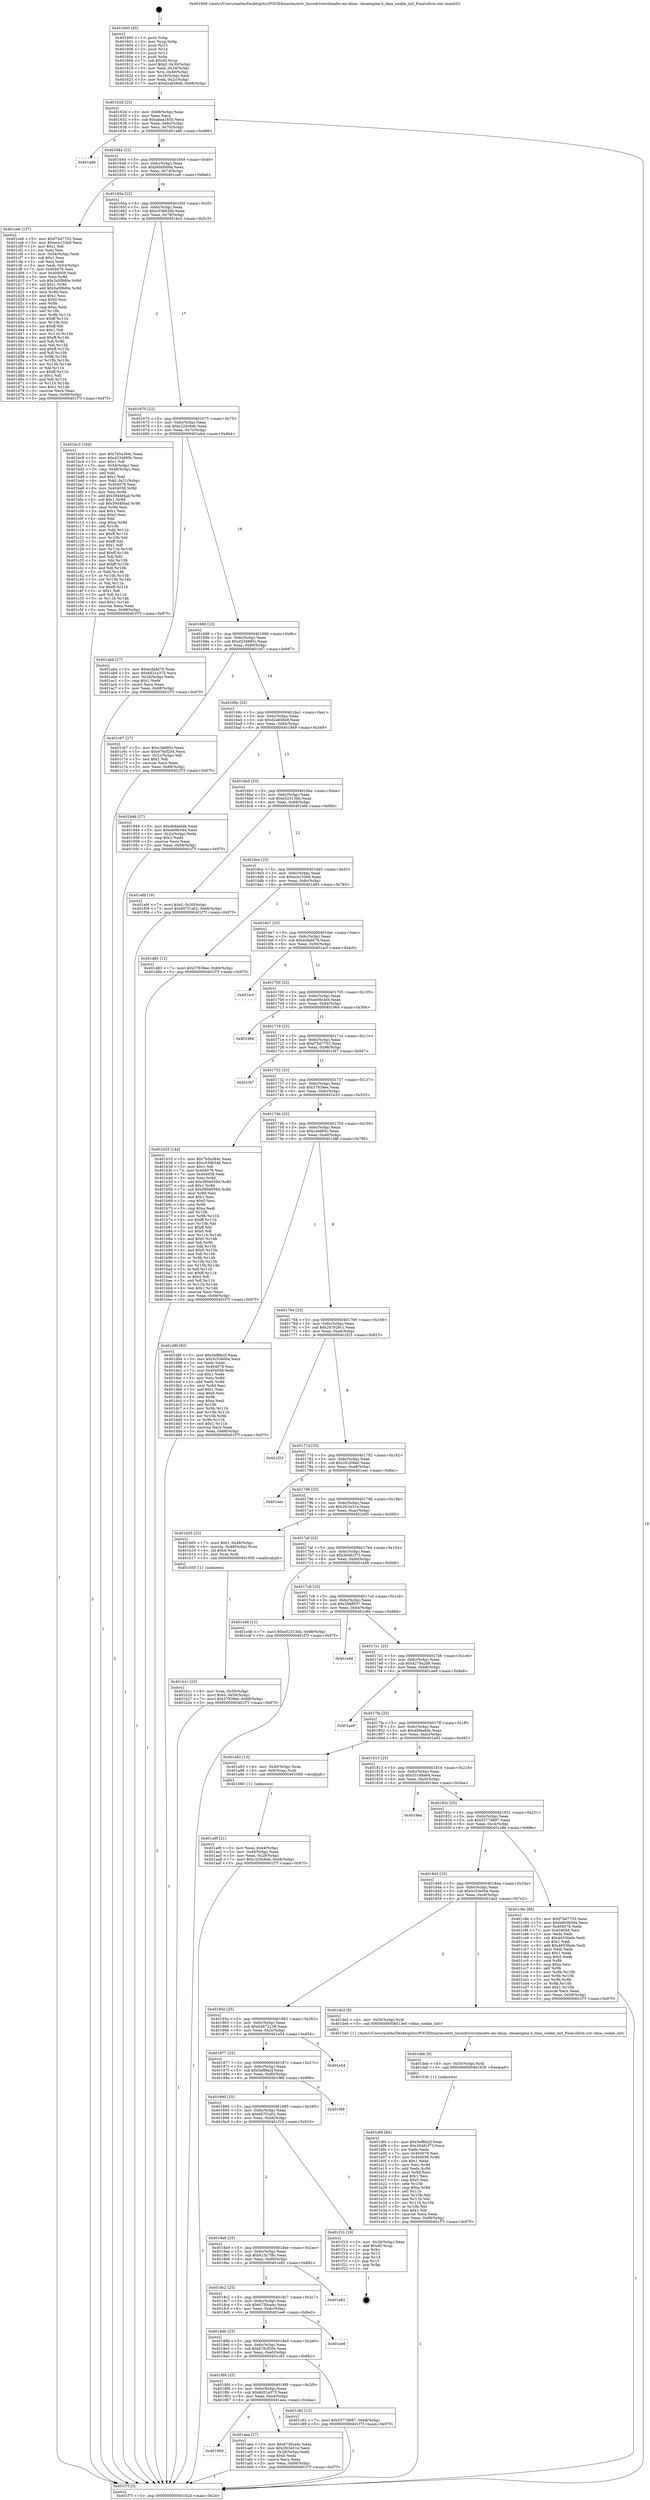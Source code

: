 digraph "0x401600" {
  label = "0x401600 (/mnt/c/Users/mathe/Desktop/tcc/POCII/binaries/extr_linuxdriversdmadw-axi-dmac..dmaengine.h_dma_cookie_init_Final-ollvm.out::main(0))"
  labelloc = "t"
  node[shape=record]

  Entry [label="",width=0.3,height=0.3,shape=circle,fillcolor=black,style=filled]
  "0x40162d" [label="{
     0x40162d [23]\l
     | [instrs]\l
     &nbsp;&nbsp;0x40162d \<+3\>: mov -0x68(%rbp),%eax\l
     &nbsp;&nbsp;0x401630 \<+2\>: mov %eax,%ecx\l
     &nbsp;&nbsp;0x401632 \<+6\>: sub $0xabaa165b,%ecx\l
     &nbsp;&nbsp;0x401638 \<+3\>: mov %eax,-0x6c(%rbp)\l
     &nbsp;&nbsp;0x40163b \<+3\>: mov %ecx,-0x70(%rbp)\l
     &nbsp;&nbsp;0x40163e \<+6\>: je 0000000000401a86 \<main+0x486\>\l
  }"]
  "0x401a86" [label="{
     0x401a86\l
  }", style=dashed]
  "0x401644" [label="{
     0x401644 [22]\l
     | [instrs]\l
     &nbsp;&nbsp;0x401644 \<+5\>: jmp 0000000000401649 \<main+0x49\>\l
     &nbsp;&nbsp;0x401649 \<+3\>: mov -0x6c(%rbp),%eax\l
     &nbsp;&nbsp;0x40164c \<+5\>: sub $0xb6b0b09a,%eax\l
     &nbsp;&nbsp;0x401651 \<+3\>: mov %eax,-0x74(%rbp)\l
     &nbsp;&nbsp;0x401654 \<+6\>: je 0000000000401ce6 \<main+0x6e6\>\l
  }"]
  Exit [label="",width=0.3,height=0.3,shape=circle,fillcolor=black,style=filled,peripheries=2]
  "0x401ce6" [label="{
     0x401ce6 [157]\l
     | [instrs]\l
     &nbsp;&nbsp;0x401ce6 \<+5\>: mov $0xf7bd7703,%eax\l
     &nbsp;&nbsp;0x401ceb \<+5\>: mov $0xece133e8,%ecx\l
     &nbsp;&nbsp;0x401cf0 \<+2\>: mov $0x1,%dl\l
     &nbsp;&nbsp;0x401cf2 \<+2\>: xor %esi,%esi\l
     &nbsp;&nbsp;0x401cf4 \<+3\>: mov -0x54(%rbp),%edi\l
     &nbsp;&nbsp;0x401cf7 \<+3\>: sub $0x1,%esi\l
     &nbsp;&nbsp;0x401cfa \<+2\>: sub %esi,%edi\l
     &nbsp;&nbsp;0x401cfc \<+3\>: mov %edi,-0x54(%rbp)\l
     &nbsp;&nbsp;0x401cff \<+7\>: mov 0x404078,%esi\l
     &nbsp;&nbsp;0x401d06 \<+7\>: mov 0x404058,%edi\l
     &nbsp;&nbsp;0x401d0d \<+3\>: mov %esi,%r8d\l
     &nbsp;&nbsp;0x401d10 \<+7\>: sub $0x3a5f8d0e,%r8d\l
     &nbsp;&nbsp;0x401d17 \<+4\>: sub $0x1,%r8d\l
     &nbsp;&nbsp;0x401d1b \<+7\>: add $0x3a5f8d0e,%r8d\l
     &nbsp;&nbsp;0x401d22 \<+4\>: imul %r8d,%esi\l
     &nbsp;&nbsp;0x401d26 \<+3\>: and $0x1,%esi\l
     &nbsp;&nbsp;0x401d29 \<+3\>: cmp $0x0,%esi\l
     &nbsp;&nbsp;0x401d2c \<+4\>: sete %r9b\l
     &nbsp;&nbsp;0x401d30 \<+3\>: cmp $0xa,%edi\l
     &nbsp;&nbsp;0x401d33 \<+4\>: setl %r10b\l
     &nbsp;&nbsp;0x401d37 \<+3\>: mov %r9b,%r11b\l
     &nbsp;&nbsp;0x401d3a \<+4\>: xor $0xff,%r11b\l
     &nbsp;&nbsp;0x401d3e \<+3\>: mov %r10b,%bl\l
     &nbsp;&nbsp;0x401d41 \<+3\>: xor $0xff,%bl\l
     &nbsp;&nbsp;0x401d44 \<+3\>: xor $0x1,%dl\l
     &nbsp;&nbsp;0x401d47 \<+3\>: mov %r11b,%r14b\l
     &nbsp;&nbsp;0x401d4a \<+4\>: and $0xff,%r14b\l
     &nbsp;&nbsp;0x401d4e \<+3\>: and %dl,%r9b\l
     &nbsp;&nbsp;0x401d51 \<+3\>: mov %bl,%r15b\l
     &nbsp;&nbsp;0x401d54 \<+4\>: and $0xff,%r15b\l
     &nbsp;&nbsp;0x401d58 \<+3\>: and %dl,%r10b\l
     &nbsp;&nbsp;0x401d5b \<+3\>: or %r9b,%r14b\l
     &nbsp;&nbsp;0x401d5e \<+3\>: or %r10b,%r15b\l
     &nbsp;&nbsp;0x401d61 \<+3\>: xor %r15b,%r14b\l
     &nbsp;&nbsp;0x401d64 \<+3\>: or %bl,%r11b\l
     &nbsp;&nbsp;0x401d67 \<+4\>: xor $0xff,%r11b\l
     &nbsp;&nbsp;0x401d6b \<+3\>: or $0x1,%dl\l
     &nbsp;&nbsp;0x401d6e \<+3\>: and %dl,%r11b\l
     &nbsp;&nbsp;0x401d71 \<+3\>: or %r11b,%r14b\l
     &nbsp;&nbsp;0x401d74 \<+4\>: test $0x1,%r14b\l
     &nbsp;&nbsp;0x401d78 \<+3\>: cmovne %ecx,%eax\l
     &nbsp;&nbsp;0x401d7b \<+3\>: mov %eax,-0x68(%rbp)\l
     &nbsp;&nbsp;0x401d7e \<+5\>: jmp 0000000000401f7f \<main+0x97f\>\l
  }"]
  "0x40165a" [label="{
     0x40165a [22]\l
     | [instrs]\l
     &nbsp;&nbsp;0x40165a \<+5\>: jmp 000000000040165f \<main+0x5f\>\l
     &nbsp;&nbsp;0x40165f \<+3\>: mov -0x6c(%rbp),%eax\l
     &nbsp;&nbsp;0x401662 \<+5\>: sub $0xc03b634b,%eax\l
     &nbsp;&nbsp;0x401667 \<+3\>: mov %eax,-0x78(%rbp)\l
     &nbsp;&nbsp;0x40166a \<+6\>: je 0000000000401bc3 \<main+0x5c3\>\l
  }"]
  "0x401df4" [label="{
     0x401df4 [84]\l
     | [instrs]\l
     &nbsp;&nbsp;0x401df4 \<+5\>: mov $0x5ef8fa2f,%eax\l
     &nbsp;&nbsp;0x401df9 \<+5\>: mov $0x30481f73,%ecx\l
     &nbsp;&nbsp;0x401dfe \<+2\>: xor %edx,%edx\l
     &nbsp;&nbsp;0x401e00 \<+7\>: mov 0x404078,%esi\l
     &nbsp;&nbsp;0x401e07 \<+8\>: mov 0x404058,%r8d\l
     &nbsp;&nbsp;0x401e0f \<+3\>: sub $0x1,%edx\l
     &nbsp;&nbsp;0x401e12 \<+3\>: mov %esi,%r9d\l
     &nbsp;&nbsp;0x401e15 \<+3\>: add %edx,%r9d\l
     &nbsp;&nbsp;0x401e18 \<+4\>: imul %r9d,%esi\l
     &nbsp;&nbsp;0x401e1c \<+3\>: and $0x1,%esi\l
     &nbsp;&nbsp;0x401e1f \<+3\>: cmp $0x0,%esi\l
     &nbsp;&nbsp;0x401e22 \<+4\>: sete %r10b\l
     &nbsp;&nbsp;0x401e26 \<+4\>: cmp $0xa,%r8d\l
     &nbsp;&nbsp;0x401e2a \<+4\>: setl %r11b\l
     &nbsp;&nbsp;0x401e2e \<+3\>: mov %r10b,%bl\l
     &nbsp;&nbsp;0x401e31 \<+3\>: and %r11b,%bl\l
     &nbsp;&nbsp;0x401e34 \<+3\>: xor %r11b,%r10b\l
     &nbsp;&nbsp;0x401e37 \<+3\>: or %r10b,%bl\l
     &nbsp;&nbsp;0x401e3a \<+3\>: test $0x1,%bl\l
     &nbsp;&nbsp;0x401e3d \<+3\>: cmovne %ecx,%eax\l
     &nbsp;&nbsp;0x401e40 \<+3\>: mov %eax,-0x68(%rbp)\l
     &nbsp;&nbsp;0x401e43 \<+5\>: jmp 0000000000401f7f \<main+0x97f\>\l
  }"]
  "0x401bc3" [label="{
     0x401bc3 [164]\l
     | [instrs]\l
     &nbsp;&nbsp;0x401bc3 \<+5\>: mov $0x7b5a384c,%eax\l
     &nbsp;&nbsp;0x401bc8 \<+5\>: mov $0xd234995c,%ecx\l
     &nbsp;&nbsp;0x401bcd \<+2\>: mov $0x1,%dl\l
     &nbsp;&nbsp;0x401bcf \<+3\>: mov -0x54(%rbp),%esi\l
     &nbsp;&nbsp;0x401bd2 \<+3\>: cmp -0x48(%rbp),%esi\l
     &nbsp;&nbsp;0x401bd5 \<+4\>: setl %dil\l
     &nbsp;&nbsp;0x401bd9 \<+4\>: and $0x1,%dil\l
     &nbsp;&nbsp;0x401bdd \<+4\>: mov %dil,-0x21(%rbp)\l
     &nbsp;&nbsp;0x401be1 \<+7\>: mov 0x404078,%esi\l
     &nbsp;&nbsp;0x401be8 \<+8\>: mov 0x404058,%r8d\l
     &nbsp;&nbsp;0x401bf0 \<+3\>: mov %esi,%r9d\l
     &nbsp;&nbsp;0x401bf3 \<+7\>: add $0x5944f4ad,%r9d\l
     &nbsp;&nbsp;0x401bfa \<+4\>: sub $0x1,%r9d\l
     &nbsp;&nbsp;0x401bfe \<+7\>: sub $0x5944f4ad,%r9d\l
     &nbsp;&nbsp;0x401c05 \<+4\>: imul %r9d,%esi\l
     &nbsp;&nbsp;0x401c09 \<+3\>: and $0x1,%esi\l
     &nbsp;&nbsp;0x401c0c \<+3\>: cmp $0x0,%esi\l
     &nbsp;&nbsp;0x401c0f \<+4\>: sete %dil\l
     &nbsp;&nbsp;0x401c13 \<+4\>: cmp $0xa,%r8d\l
     &nbsp;&nbsp;0x401c17 \<+4\>: setl %r10b\l
     &nbsp;&nbsp;0x401c1b \<+3\>: mov %dil,%r11b\l
     &nbsp;&nbsp;0x401c1e \<+4\>: xor $0xff,%r11b\l
     &nbsp;&nbsp;0x401c22 \<+3\>: mov %r10b,%bl\l
     &nbsp;&nbsp;0x401c25 \<+3\>: xor $0xff,%bl\l
     &nbsp;&nbsp;0x401c28 \<+3\>: xor $0x1,%dl\l
     &nbsp;&nbsp;0x401c2b \<+3\>: mov %r11b,%r14b\l
     &nbsp;&nbsp;0x401c2e \<+4\>: and $0xff,%r14b\l
     &nbsp;&nbsp;0x401c32 \<+3\>: and %dl,%dil\l
     &nbsp;&nbsp;0x401c35 \<+3\>: mov %bl,%r15b\l
     &nbsp;&nbsp;0x401c38 \<+4\>: and $0xff,%r15b\l
     &nbsp;&nbsp;0x401c3c \<+3\>: and %dl,%r10b\l
     &nbsp;&nbsp;0x401c3f \<+3\>: or %dil,%r14b\l
     &nbsp;&nbsp;0x401c42 \<+3\>: or %r10b,%r15b\l
     &nbsp;&nbsp;0x401c45 \<+3\>: xor %r15b,%r14b\l
     &nbsp;&nbsp;0x401c48 \<+3\>: or %bl,%r11b\l
     &nbsp;&nbsp;0x401c4b \<+4\>: xor $0xff,%r11b\l
     &nbsp;&nbsp;0x401c4f \<+3\>: or $0x1,%dl\l
     &nbsp;&nbsp;0x401c52 \<+3\>: and %dl,%r11b\l
     &nbsp;&nbsp;0x401c55 \<+3\>: or %r11b,%r14b\l
     &nbsp;&nbsp;0x401c58 \<+4\>: test $0x1,%r14b\l
     &nbsp;&nbsp;0x401c5c \<+3\>: cmovne %ecx,%eax\l
     &nbsp;&nbsp;0x401c5f \<+3\>: mov %eax,-0x68(%rbp)\l
     &nbsp;&nbsp;0x401c62 \<+5\>: jmp 0000000000401f7f \<main+0x97f\>\l
  }"]
  "0x401670" [label="{
     0x401670 [22]\l
     | [instrs]\l
     &nbsp;&nbsp;0x401670 \<+5\>: jmp 0000000000401675 \<main+0x75\>\l
     &nbsp;&nbsp;0x401675 \<+3\>: mov -0x6c(%rbp),%eax\l
     &nbsp;&nbsp;0x401678 \<+5\>: sub $0xc220c6eb,%eax\l
     &nbsp;&nbsp;0x40167d \<+3\>: mov %eax,-0x7c(%rbp)\l
     &nbsp;&nbsp;0x401680 \<+6\>: je 0000000000401ab4 \<main+0x4b4\>\l
  }"]
  "0x401deb" [label="{
     0x401deb [9]\l
     | [instrs]\l
     &nbsp;&nbsp;0x401deb \<+4\>: mov -0x50(%rbp),%rdi\l
     &nbsp;&nbsp;0x401def \<+5\>: call 0000000000401030 \<free@plt\>\l
     | [calls]\l
     &nbsp;&nbsp;0x401030 \{1\} (unknown)\l
  }"]
  "0x401ab4" [label="{
     0x401ab4 [27]\l
     | [instrs]\l
     &nbsp;&nbsp;0x401ab4 \<+5\>: mov $0xecfadd76,%eax\l
     &nbsp;&nbsp;0x401ab9 \<+5\>: mov $0x6d31e375,%ecx\l
     &nbsp;&nbsp;0x401abe \<+3\>: mov -0x28(%rbp),%edx\l
     &nbsp;&nbsp;0x401ac1 \<+3\>: cmp $0x1,%edx\l
     &nbsp;&nbsp;0x401ac4 \<+3\>: cmovl %ecx,%eax\l
     &nbsp;&nbsp;0x401ac7 \<+3\>: mov %eax,-0x68(%rbp)\l
     &nbsp;&nbsp;0x401aca \<+5\>: jmp 0000000000401f7f \<main+0x97f\>\l
  }"]
  "0x401686" [label="{
     0x401686 [22]\l
     | [instrs]\l
     &nbsp;&nbsp;0x401686 \<+5\>: jmp 000000000040168b \<main+0x8b\>\l
     &nbsp;&nbsp;0x40168b \<+3\>: mov -0x6c(%rbp),%eax\l
     &nbsp;&nbsp;0x40168e \<+5\>: sub $0xd234995c,%eax\l
     &nbsp;&nbsp;0x401693 \<+3\>: mov %eax,-0x80(%rbp)\l
     &nbsp;&nbsp;0x401696 \<+6\>: je 0000000000401c67 \<main+0x667\>\l
  }"]
  "0x401b1c" [label="{
     0x401b1c [23]\l
     | [instrs]\l
     &nbsp;&nbsp;0x401b1c \<+4\>: mov %rax,-0x50(%rbp)\l
     &nbsp;&nbsp;0x401b20 \<+7\>: movl $0x0,-0x54(%rbp)\l
     &nbsp;&nbsp;0x401b27 \<+7\>: movl $0x37839ee,-0x68(%rbp)\l
     &nbsp;&nbsp;0x401b2e \<+5\>: jmp 0000000000401f7f \<main+0x97f\>\l
  }"]
  "0x401c67" [label="{
     0x401c67 [27]\l
     | [instrs]\l
     &nbsp;&nbsp;0x401c67 \<+5\>: mov $0xc3e695c,%eax\l
     &nbsp;&nbsp;0x401c6c \<+5\>: mov $0x676cf204,%ecx\l
     &nbsp;&nbsp;0x401c71 \<+3\>: mov -0x21(%rbp),%dl\l
     &nbsp;&nbsp;0x401c74 \<+3\>: test $0x1,%dl\l
     &nbsp;&nbsp;0x401c77 \<+3\>: cmovne %ecx,%eax\l
     &nbsp;&nbsp;0x401c7a \<+3\>: mov %eax,-0x68(%rbp)\l
     &nbsp;&nbsp;0x401c7d \<+5\>: jmp 0000000000401f7f \<main+0x97f\>\l
  }"]
  "0x40169c" [label="{
     0x40169c [25]\l
     | [instrs]\l
     &nbsp;&nbsp;0x40169c \<+5\>: jmp 00000000004016a1 \<main+0xa1\>\l
     &nbsp;&nbsp;0x4016a1 \<+3\>: mov -0x6c(%rbp),%eax\l
     &nbsp;&nbsp;0x4016a4 \<+5\>: sub $0xd2a656e8,%eax\l
     &nbsp;&nbsp;0x4016a9 \<+6\>: mov %eax,-0x84(%rbp)\l
     &nbsp;&nbsp;0x4016af \<+6\>: je 0000000000401949 \<main+0x349\>\l
  }"]
  "0x40190d" [label="{
     0x40190d\l
  }", style=dashed]
  "0x401949" [label="{
     0x401949 [27]\l
     | [instrs]\l
     &nbsp;&nbsp;0x401949 \<+5\>: mov $0x4b6eebfe,%eax\l
     &nbsp;&nbsp;0x40194e \<+5\>: mov $0xee0fe3d4,%ecx\l
     &nbsp;&nbsp;0x401953 \<+3\>: mov -0x2c(%rbp),%edx\l
     &nbsp;&nbsp;0x401956 \<+3\>: cmp $0x2,%edx\l
     &nbsp;&nbsp;0x401959 \<+3\>: cmovne %ecx,%eax\l
     &nbsp;&nbsp;0x40195c \<+3\>: mov %eax,-0x68(%rbp)\l
     &nbsp;&nbsp;0x40195f \<+5\>: jmp 0000000000401f7f \<main+0x97f\>\l
  }"]
  "0x4016b5" [label="{
     0x4016b5 [25]\l
     | [instrs]\l
     &nbsp;&nbsp;0x4016b5 \<+5\>: jmp 00000000004016ba \<main+0xba\>\l
     &nbsp;&nbsp;0x4016ba \<+3\>: mov -0x6c(%rbp),%eax\l
     &nbsp;&nbsp;0x4016bd \<+5\>: sub $0xe52313bb,%eax\l
     &nbsp;&nbsp;0x4016c2 \<+6\>: mov %eax,-0x88(%rbp)\l
     &nbsp;&nbsp;0x4016c8 \<+6\>: je 0000000000401efd \<main+0x8fd\>\l
  }"]
  "0x401f7f" [label="{
     0x401f7f [5]\l
     | [instrs]\l
     &nbsp;&nbsp;0x401f7f \<+5\>: jmp 000000000040162d \<main+0x2d\>\l
  }"]
  "0x401600" [label="{
     0x401600 [45]\l
     | [instrs]\l
     &nbsp;&nbsp;0x401600 \<+1\>: push %rbp\l
     &nbsp;&nbsp;0x401601 \<+3\>: mov %rsp,%rbp\l
     &nbsp;&nbsp;0x401604 \<+2\>: push %r15\l
     &nbsp;&nbsp;0x401606 \<+2\>: push %r14\l
     &nbsp;&nbsp;0x401608 \<+2\>: push %r12\l
     &nbsp;&nbsp;0x40160a \<+1\>: push %rbx\l
     &nbsp;&nbsp;0x40160b \<+7\>: sub $0xd0,%rsp\l
     &nbsp;&nbsp;0x401612 \<+7\>: movl $0x0,-0x30(%rbp)\l
     &nbsp;&nbsp;0x401619 \<+3\>: mov %edi,-0x34(%rbp)\l
     &nbsp;&nbsp;0x40161c \<+4\>: mov %rsi,-0x40(%rbp)\l
     &nbsp;&nbsp;0x401620 \<+3\>: mov -0x34(%rbp),%edi\l
     &nbsp;&nbsp;0x401623 \<+3\>: mov %edi,-0x2c(%rbp)\l
     &nbsp;&nbsp;0x401626 \<+7\>: movl $0xd2a656e8,-0x68(%rbp)\l
  }"]
  "0x401aea" [label="{
     0x401aea [27]\l
     | [instrs]\l
     &nbsp;&nbsp;0x401aea \<+5\>: mov $0x6730ca4c,%eax\l
     &nbsp;&nbsp;0x401aef \<+5\>: mov $0x2fc3e51e,%ecx\l
     &nbsp;&nbsp;0x401af4 \<+3\>: mov -0x28(%rbp),%edx\l
     &nbsp;&nbsp;0x401af7 \<+3\>: cmp $0x0,%edx\l
     &nbsp;&nbsp;0x401afa \<+3\>: cmove %ecx,%eax\l
     &nbsp;&nbsp;0x401afd \<+3\>: mov %eax,-0x68(%rbp)\l
     &nbsp;&nbsp;0x401b00 \<+5\>: jmp 0000000000401f7f \<main+0x97f\>\l
  }"]
  "0x401efd" [label="{
     0x401efd [19]\l
     | [instrs]\l
     &nbsp;&nbsp;0x401efd \<+7\>: movl $0x0,-0x30(%rbp)\l
     &nbsp;&nbsp;0x401f04 \<+7\>: movl $0x607f1a02,-0x68(%rbp)\l
     &nbsp;&nbsp;0x401f0b \<+5\>: jmp 0000000000401f7f \<main+0x97f\>\l
  }"]
  "0x4016ce" [label="{
     0x4016ce [25]\l
     | [instrs]\l
     &nbsp;&nbsp;0x4016ce \<+5\>: jmp 00000000004016d3 \<main+0xd3\>\l
     &nbsp;&nbsp;0x4016d3 \<+3\>: mov -0x6c(%rbp),%eax\l
     &nbsp;&nbsp;0x4016d6 \<+5\>: sub $0xece133e8,%eax\l
     &nbsp;&nbsp;0x4016db \<+6\>: mov %eax,-0x8c(%rbp)\l
     &nbsp;&nbsp;0x4016e1 \<+6\>: je 0000000000401d83 \<main+0x783\>\l
  }"]
  "0x4018f4" [label="{
     0x4018f4 [25]\l
     | [instrs]\l
     &nbsp;&nbsp;0x4018f4 \<+5\>: jmp 00000000004018f9 \<main+0x2f9\>\l
     &nbsp;&nbsp;0x4018f9 \<+3\>: mov -0x6c(%rbp),%eax\l
     &nbsp;&nbsp;0x4018fc \<+5\>: sub $0x6d31e375,%eax\l
     &nbsp;&nbsp;0x401901 \<+6\>: mov %eax,-0xe4(%rbp)\l
     &nbsp;&nbsp;0x401907 \<+6\>: je 0000000000401aea \<main+0x4ea\>\l
  }"]
  "0x401d83" [label="{
     0x401d83 [12]\l
     | [instrs]\l
     &nbsp;&nbsp;0x401d83 \<+7\>: movl $0x37839ee,-0x68(%rbp)\l
     &nbsp;&nbsp;0x401d8a \<+5\>: jmp 0000000000401f7f \<main+0x97f\>\l
  }"]
  "0x4016e7" [label="{
     0x4016e7 [25]\l
     | [instrs]\l
     &nbsp;&nbsp;0x4016e7 \<+5\>: jmp 00000000004016ec \<main+0xec\>\l
     &nbsp;&nbsp;0x4016ec \<+3\>: mov -0x6c(%rbp),%eax\l
     &nbsp;&nbsp;0x4016ef \<+5\>: sub $0xecfadd76,%eax\l
     &nbsp;&nbsp;0x4016f4 \<+6\>: mov %eax,-0x90(%rbp)\l
     &nbsp;&nbsp;0x4016fa \<+6\>: je 0000000000401acf \<main+0x4cf\>\l
  }"]
  "0x401c82" [label="{
     0x401c82 [12]\l
     | [instrs]\l
     &nbsp;&nbsp;0x401c82 \<+7\>: movl $0x5577d697,-0x68(%rbp)\l
     &nbsp;&nbsp;0x401c89 \<+5\>: jmp 0000000000401f7f \<main+0x97f\>\l
  }"]
  "0x401acf" [label="{
     0x401acf\l
  }", style=dashed]
  "0x401700" [label="{
     0x401700 [25]\l
     | [instrs]\l
     &nbsp;&nbsp;0x401700 \<+5\>: jmp 0000000000401705 \<main+0x105\>\l
     &nbsp;&nbsp;0x401705 \<+3\>: mov -0x6c(%rbp),%eax\l
     &nbsp;&nbsp;0x401708 \<+5\>: sub $0xee0fe3d4,%eax\l
     &nbsp;&nbsp;0x40170d \<+6\>: mov %eax,-0x94(%rbp)\l
     &nbsp;&nbsp;0x401713 \<+6\>: je 0000000000401964 \<main+0x364\>\l
  }"]
  "0x4018db" [label="{
     0x4018db [25]\l
     | [instrs]\l
     &nbsp;&nbsp;0x4018db \<+5\>: jmp 00000000004018e0 \<main+0x2e0\>\l
     &nbsp;&nbsp;0x4018e0 \<+3\>: mov -0x6c(%rbp),%eax\l
     &nbsp;&nbsp;0x4018e3 \<+5\>: sub $0x676cf204,%eax\l
     &nbsp;&nbsp;0x4018e8 \<+6\>: mov %eax,-0xe0(%rbp)\l
     &nbsp;&nbsp;0x4018ee \<+6\>: je 0000000000401c82 \<main+0x682\>\l
  }"]
  "0x401964" [label="{
     0x401964\l
  }", style=dashed]
  "0x401719" [label="{
     0x401719 [25]\l
     | [instrs]\l
     &nbsp;&nbsp;0x401719 \<+5\>: jmp 000000000040171e \<main+0x11e\>\l
     &nbsp;&nbsp;0x40171e \<+3\>: mov -0x6c(%rbp),%eax\l
     &nbsp;&nbsp;0x401721 \<+5\>: sub $0xf7bd7703,%eax\l
     &nbsp;&nbsp;0x401726 \<+6\>: mov %eax,-0x98(%rbp)\l
     &nbsp;&nbsp;0x40172c \<+6\>: je 0000000000401f47 \<main+0x947\>\l
  }"]
  "0x401ee0" [label="{
     0x401ee0\l
  }", style=dashed]
  "0x401f47" [label="{
     0x401f47\l
  }", style=dashed]
  "0x401732" [label="{
     0x401732 [25]\l
     | [instrs]\l
     &nbsp;&nbsp;0x401732 \<+5\>: jmp 0000000000401737 \<main+0x137\>\l
     &nbsp;&nbsp;0x401737 \<+3\>: mov -0x6c(%rbp),%eax\l
     &nbsp;&nbsp;0x40173a \<+5\>: sub $0x37839ee,%eax\l
     &nbsp;&nbsp;0x40173f \<+6\>: mov %eax,-0x9c(%rbp)\l
     &nbsp;&nbsp;0x401745 \<+6\>: je 0000000000401b33 \<main+0x533\>\l
  }"]
  "0x4018c2" [label="{
     0x4018c2 [25]\l
     | [instrs]\l
     &nbsp;&nbsp;0x4018c2 \<+5\>: jmp 00000000004018c7 \<main+0x2c7\>\l
     &nbsp;&nbsp;0x4018c7 \<+3\>: mov -0x6c(%rbp),%eax\l
     &nbsp;&nbsp;0x4018ca \<+5\>: sub $0x6730ca4c,%eax\l
     &nbsp;&nbsp;0x4018cf \<+6\>: mov %eax,-0xdc(%rbp)\l
     &nbsp;&nbsp;0x4018d5 \<+6\>: je 0000000000401ee0 \<main+0x8e0\>\l
  }"]
  "0x401b33" [label="{
     0x401b33 [144]\l
     | [instrs]\l
     &nbsp;&nbsp;0x401b33 \<+5\>: mov $0x7b5a384c,%eax\l
     &nbsp;&nbsp;0x401b38 \<+5\>: mov $0xc03b634b,%ecx\l
     &nbsp;&nbsp;0x401b3d \<+2\>: mov $0x1,%dl\l
     &nbsp;&nbsp;0x401b3f \<+7\>: mov 0x404078,%esi\l
     &nbsp;&nbsp;0x401b46 \<+7\>: mov 0x404058,%edi\l
     &nbsp;&nbsp;0x401b4d \<+3\>: mov %esi,%r8d\l
     &nbsp;&nbsp;0x401b50 \<+7\>: add $0x380d0594,%r8d\l
     &nbsp;&nbsp;0x401b57 \<+4\>: sub $0x1,%r8d\l
     &nbsp;&nbsp;0x401b5b \<+7\>: sub $0x380d0594,%r8d\l
     &nbsp;&nbsp;0x401b62 \<+4\>: imul %r8d,%esi\l
     &nbsp;&nbsp;0x401b66 \<+3\>: and $0x1,%esi\l
     &nbsp;&nbsp;0x401b69 \<+3\>: cmp $0x0,%esi\l
     &nbsp;&nbsp;0x401b6c \<+4\>: sete %r9b\l
     &nbsp;&nbsp;0x401b70 \<+3\>: cmp $0xa,%edi\l
     &nbsp;&nbsp;0x401b73 \<+4\>: setl %r10b\l
     &nbsp;&nbsp;0x401b77 \<+3\>: mov %r9b,%r11b\l
     &nbsp;&nbsp;0x401b7a \<+4\>: xor $0xff,%r11b\l
     &nbsp;&nbsp;0x401b7e \<+3\>: mov %r10b,%bl\l
     &nbsp;&nbsp;0x401b81 \<+3\>: xor $0xff,%bl\l
     &nbsp;&nbsp;0x401b84 \<+3\>: xor $0x0,%dl\l
     &nbsp;&nbsp;0x401b87 \<+3\>: mov %r11b,%r14b\l
     &nbsp;&nbsp;0x401b8a \<+4\>: and $0x0,%r14b\l
     &nbsp;&nbsp;0x401b8e \<+3\>: and %dl,%r9b\l
     &nbsp;&nbsp;0x401b91 \<+3\>: mov %bl,%r15b\l
     &nbsp;&nbsp;0x401b94 \<+4\>: and $0x0,%r15b\l
     &nbsp;&nbsp;0x401b98 \<+3\>: and %dl,%r10b\l
     &nbsp;&nbsp;0x401b9b \<+3\>: or %r9b,%r14b\l
     &nbsp;&nbsp;0x401b9e \<+3\>: or %r10b,%r15b\l
     &nbsp;&nbsp;0x401ba1 \<+3\>: xor %r15b,%r14b\l
     &nbsp;&nbsp;0x401ba4 \<+3\>: or %bl,%r11b\l
     &nbsp;&nbsp;0x401ba7 \<+4\>: xor $0xff,%r11b\l
     &nbsp;&nbsp;0x401bab \<+3\>: or $0x0,%dl\l
     &nbsp;&nbsp;0x401bae \<+3\>: and %dl,%r11b\l
     &nbsp;&nbsp;0x401bb1 \<+3\>: or %r11b,%r14b\l
     &nbsp;&nbsp;0x401bb4 \<+4\>: test $0x1,%r14b\l
     &nbsp;&nbsp;0x401bb8 \<+3\>: cmovne %ecx,%eax\l
     &nbsp;&nbsp;0x401bbb \<+3\>: mov %eax,-0x68(%rbp)\l
     &nbsp;&nbsp;0x401bbe \<+5\>: jmp 0000000000401f7f \<main+0x97f\>\l
  }"]
  "0x40174b" [label="{
     0x40174b [25]\l
     | [instrs]\l
     &nbsp;&nbsp;0x40174b \<+5\>: jmp 0000000000401750 \<main+0x150\>\l
     &nbsp;&nbsp;0x401750 \<+3\>: mov -0x6c(%rbp),%eax\l
     &nbsp;&nbsp;0x401753 \<+5\>: sub $0xc3e695c,%eax\l
     &nbsp;&nbsp;0x401758 \<+6\>: mov %eax,-0xa0(%rbp)\l
     &nbsp;&nbsp;0x40175e \<+6\>: je 0000000000401d8f \<main+0x78f\>\l
  }"]
  "0x401e82" [label="{
     0x401e82\l
  }", style=dashed]
  "0x401d8f" [label="{
     0x401d8f [83]\l
     | [instrs]\l
     &nbsp;&nbsp;0x401d8f \<+5\>: mov $0x5ef8fa2f,%eax\l
     &nbsp;&nbsp;0x401d94 \<+5\>: mov $0x5c53e00e,%ecx\l
     &nbsp;&nbsp;0x401d99 \<+2\>: xor %edx,%edx\l
     &nbsp;&nbsp;0x401d9b \<+7\>: mov 0x404078,%esi\l
     &nbsp;&nbsp;0x401da2 \<+7\>: mov 0x404058,%edi\l
     &nbsp;&nbsp;0x401da9 \<+3\>: sub $0x1,%edx\l
     &nbsp;&nbsp;0x401dac \<+3\>: mov %esi,%r8d\l
     &nbsp;&nbsp;0x401daf \<+3\>: add %edx,%r8d\l
     &nbsp;&nbsp;0x401db2 \<+4\>: imul %r8d,%esi\l
     &nbsp;&nbsp;0x401db6 \<+3\>: and $0x1,%esi\l
     &nbsp;&nbsp;0x401db9 \<+3\>: cmp $0x0,%esi\l
     &nbsp;&nbsp;0x401dbc \<+4\>: sete %r9b\l
     &nbsp;&nbsp;0x401dc0 \<+3\>: cmp $0xa,%edi\l
     &nbsp;&nbsp;0x401dc3 \<+4\>: setl %r10b\l
     &nbsp;&nbsp;0x401dc7 \<+3\>: mov %r9b,%r11b\l
     &nbsp;&nbsp;0x401dca \<+3\>: and %r10b,%r11b\l
     &nbsp;&nbsp;0x401dcd \<+3\>: xor %r10b,%r9b\l
     &nbsp;&nbsp;0x401dd0 \<+3\>: or %r9b,%r11b\l
     &nbsp;&nbsp;0x401dd3 \<+4\>: test $0x1,%r11b\l
     &nbsp;&nbsp;0x401dd7 \<+3\>: cmovne %ecx,%eax\l
     &nbsp;&nbsp;0x401dda \<+3\>: mov %eax,-0x68(%rbp)\l
     &nbsp;&nbsp;0x401ddd \<+5\>: jmp 0000000000401f7f \<main+0x97f\>\l
  }"]
  "0x401764" [label="{
     0x401764 [25]\l
     | [instrs]\l
     &nbsp;&nbsp;0x401764 \<+5\>: jmp 0000000000401769 \<main+0x169\>\l
     &nbsp;&nbsp;0x401769 \<+3\>: mov -0x6c(%rbp),%eax\l
     &nbsp;&nbsp;0x40176c \<+5\>: sub $0x297926c1,%eax\l
     &nbsp;&nbsp;0x401771 \<+6\>: mov %eax,-0xa4(%rbp)\l
     &nbsp;&nbsp;0x401777 \<+6\>: je 0000000000401f23 \<main+0x923\>\l
  }"]
  "0x4018a9" [label="{
     0x4018a9 [25]\l
     | [instrs]\l
     &nbsp;&nbsp;0x4018a9 \<+5\>: jmp 00000000004018ae \<main+0x2ae\>\l
     &nbsp;&nbsp;0x4018ae \<+3\>: mov -0x6c(%rbp),%eax\l
     &nbsp;&nbsp;0x4018b1 \<+5\>: sub $0x615c7f8c,%eax\l
     &nbsp;&nbsp;0x4018b6 \<+6\>: mov %eax,-0xd8(%rbp)\l
     &nbsp;&nbsp;0x4018bc \<+6\>: je 0000000000401e82 \<main+0x882\>\l
  }"]
  "0x401f23" [label="{
     0x401f23\l
  }", style=dashed]
  "0x40177d" [label="{
     0x40177d [25]\l
     | [instrs]\l
     &nbsp;&nbsp;0x40177d \<+5\>: jmp 0000000000401782 \<main+0x182\>\l
     &nbsp;&nbsp;0x401782 \<+3\>: mov -0x6c(%rbp),%eax\l
     &nbsp;&nbsp;0x401785 \<+5\>: sub $0x2fc209a0,%eax\l
     &nbsp;&nbsp;0x40178a \<+6\>: mov %eax,-0xa8(%rbp)\l
     &nbsp;&nbsp;0x401790 \<+6\>: je 0000000000401eec \<main+0x8ec\>\l
  }"]
  "0x401f10" [label="{
     0x401f10 [19]\l
     | [instrs]\l
     &nbsp;&nbsp;0x401f10 \<+3\>: mov -0x30(%rbp),%eax\l
     &nbsp;&nbsp;0x401f13 \<+7\>: add $0xd0,%rsp\l
     &nbsp;&nbsp;0x401f1a \<+1\>: pop %rbx\l
     &nbsp;&nbsp;0x401f1b \<+2\>: pop %r12\l
     &nbsp;&nbsp;0x401f1d \<+2\>: pop %r14\l
     &nbsp;&nbsp;0x401f1f \<+2\>: pop %r15\l
     &nbsp;&nbsp;0x401f21 \<+1\>: pop %rbp\l
     &nbsp;&nbsp;0x401f22 \<+1\>: ret\l
  }"]
  "0x401eec" [label="{
     0x401eec\l
  }", style=dashed]
  "0x401796" [label="{
     0x401796 [25]\l
     | [instrs]\l
     &nbsp;&nbsp;0x401796 \<+5\>: jmp 000000000040179b \<main+0x19b\>\l
     &nbsp;&nbsp;0x40179b \<+3\>: mov -0x6c(%rbp),%eax\l
     &nbsp;&nbsp;0x40179e \<+5\>: sub $0x2fc3e51e,%eax\l
     &nbsp;&nbsp;0x4017a3 \<+6\>: mov %eax,-0xac(%rbp)\l
     &nbsp;&nbsp;0x4017a9 \<+6\>: je 0000000000401b05 \<main+0x505\>\l
  }"]
  "0x401890" [label="{
     0x401890 [25]\l
     | [instrs]\l
     &nbsp;&nbsp;0x401890 \<+5\>: jmp 0000000000401895 \<main+0x295\>\l
     &nbsp;&nbsp;0x401895 \<+3\>: mov -0x6c(%rbp),%eax\l
     &nbsp;&nbsp;0x401898 \<+5\>: sub $0x607f1a02,%eax\l
     &nbsp;&nbsp;0x40189d \<+6\>: mov %eax,-0xd4(%rbp)\l
     &nbsp;&nbsp;0x4018a3 \<+6\>: je 0000000000401f10 \<main+0x910\>\l
  }"]
  "0x401b05" [label="{
     0x401b05 [23]\l
     | [instrs]\l
     &nbsp;&nbsp;0x401b05 \<+7\>: movl $0x1,-0x48(%rbp)\l
     &nbsp;&nbsp;0x401b0c \<+4\>: movslq -0x48(%rbp),%rax\l
     &nbsp;&nbsp;0x401b10 \<+4\>: shl $0x4,%rax\l
     &nbsp;&nbsp;0x401b14 \<+3\>: mov %rax,%rdi\l
     &nbsp;&nbsp;0x401b17 \<+5\>: call 0000000000401050 \<malloc@plt\>\l
     | [calls]\l
     &nbsp;&nbsp;0x401050 \{1\} (unknown)\l
  }"]
  "0x4017af" [label="{
     0x4017af [25]\l
     | [instrs]\l
     &nbsp;&nbsp;0x4017af \<+5\>: jmp 00000000004017b4 \<main+0x1b4\>\l
     &nbsp;&nbsp;0x4017b4 \<+3\>: mov -0x6c(%rbp),%eax\l
     &nbsp;&nbsp;0x4017b7 \<+5\>: sub $0x30481f73,%eax\l
     &nbsp;&nbsp;0x4017bc \<+6\>: mov %eax,-0xb0(%rbp)\l
     &nbsp;&nbsp;0x4017c2 \<+6\>: je 0000000000401e48 \<main+0x848\>\l
  }"]
  "0x401f66" [label="{
     0x401f66\l
  }", style=dashed]
  "0x401e48" [label="{
     0x401e48 [12]\l
     | [instrs]\l
     &nbsp;&nbsp;0x401e48 \<+7\>: movl $0xe52313bb,-0x68(%rbp)\l
     &nbsp;&nbsp;0x401e4f \<+5\>: jmp 0000000000401f7f \<main+0x97f\>\l
  }"]
  "0x4017c8" [label="{
     0x4017c8 [25]\l
     | [instrs]\l
     &nbsp;&nbsp;0x4017c8 \<+5\>: jmp 00000000004017cd \<main+0x1cd\>\l
     &nbsp;&nbsp;0x4017cd \<+3\>: mov -0x6c(%rbp),%eax\l
     &nbsp;&nbsp;0x4017d0 \<+5\>: sub $0x356ff557,%eax\l
     &nbsp;&nbsp;0x4017d5 \<+6\>: mov %eax,-0xb4(%rbp)\l
     &nbsp;&nbsp;0x4017db \<+6\>: je 0000000000401e9d \<main+0x89d\>\l
  }"]
  "0x401877" [label="{
     0x401877 [25]\l
     | [instrs]\l
     &nbsp;&nbsp;0x401877 \<+5\>: jmp 000000000040187c \<main+0x27c\>\l
     &nbsp;&nbsp;0x40187c \<+3\>: mov -0x6c(%rbp),%eax\l
     &nbsp;&nbsp;0x40187f \<+5\>: sub $0x5ef8fa2f,%eax\l
     &nbsp;&nbsp;0x401884 \<+6\>: mov %eax,-0xd0(%rbp)\l
     &nbsp;&nbsp;0x40188a \<+6\>: je 0000000000401f66 \<main+0x966\>\l
  }"]
  "0x401e9d" [label="{
     0x401e9d\l
  }", style=dashed]
  "0x4017e1" [label="{
     0x4017e1 [25]\l
     | [instrs]\l
     &nbsp;&nbsp;0x4017e1 \<+5\>: jmp 00000000004017e6 \<main+0x1e6\>\l
     &nbsp;&nbsp;0x4017e6 \<+3\>: mov -0x6c(%rbp),%eax\l
     &nbsp;&nbsp;0x4017e9 \<+5\>: sub $0x4278a2d9,%eax\l
     &nbsp;&nbsp;0x4017ee \<+6\>: mov %eax,-0xb8(%rbp)\l
     &nbsp;&nbsp;0x4017f4 \<+6\>: je 0000000000401ea9 \<main+0x8a9\>\l
  }"]
  "0x401e54" [label="{
     0x401e54\l
  }", style=dashed]
  "0x401ea9" [label="{
     0x401ea9\l
  }", style=dashed]
  "0x4017fa" [label="{
     0x4017fa [25]\l
     | [instrs]\l
     &nbsp;&nbsp;0x4017fa \<+5\>: jmp 00000000004017ff \<main+0x1ff\>\l
     &nbsp;&nbsp;0x4017ff \<+3\>: mov -0x6c(%rbp),%eax\l
     &nbsp;&nbsp;0x401802 \<+5\>: sub $0x4b6eebfe,%eax\l
     &nbsp;&nbsp;0x401807 \<+6\>: mov %eax,-0xbc(%rbp)\l
     &nbsp;&nbsp;0x40180d \<+6\>: je 0000000000401a92 \<main+0x492\>\l
  }"]
  "0x40185e" [label="{
     0x40185e [25]\l
     | [instrs]\l
     &nbsp;&nbsp;0x40185e \<+5\>: jmp 0000000000401863 \<main+0x263\>\l
     &nbsp;&nbsp;0x401863 \<+3\>: mov -0x6c(%rbp),%eax\l
     &nbsp;&nbsp;0x401866 \<+5\>: sub $0x5d472138,%eax\l
     &nbsp;&nbsp;0x40186b \<+6\>: mov %eax,-0xcc(%rbp)\l
     &nbsp;&nbsp;0x401871 \<+6\>: je 0000000000401e54 \<main+0x854\>\l
  }"]
  "0x401a92" [label="{
     0x401a92 [13]\l
     | [instrs]\l
     &nbsp;&nbsp;0x401a92 \<+4\>: mov -0x40(%rbp),%rax\l
     &nbsp;&nbsp;0x401a96 \<+4\>: mov 0x8(%rax),%rdi\l
     &nbsp;&nbsp;0x401a9a \<+5\>: call 0000000000401060 \<atoi@plt\>\l
     | [calls]\l
     &nbsp;&nbsp;0x401060 \{1\} (unknown)\l
  }"]
  "0x401813" [label="{
     0x401813 [25]\l
     | [instrs]\l
     &nbsp;&nbsp;0x401813 \<+5\>: jmp 0000000000401818 \<main+0x218\>\l
     &nbsp;&nbsp;0x401818 \<+3\>: mov -0x6c(%rbp),%eax\l
     &nbsp;&nbsp;0x40181b \<+5\>: sub $0x53168a64,%eax\l
     &nbsp;&nbsp;0x401820 \<+6\>: mov %eax,-0xc0(%rbp)\l
     &nbsp;&nbsp;0x401826 \<+6\>: je 00000000004019ea \<main+0x3ea\>\l
  }"]
  "0x401a9f" [label="{
     0x401a9f [21]\l
     | [instrs]\l
     &nbsp;&nbsp;0x401a9f \<+3\>: mov %eax,-0x44(%rbp)\l
     &nbsp;&nbsp;0x401aa2 \<+3\>: mov -0x44(%rbp),%eax\l
     &nbsp;&nbsp;0x401aa5 \<+3\>: mov %eax,-0x28(%rbp)\l
     &nbsp;&nbsp;0x401aa8 \<+7\>: movl $0xc220c6eb,-0x68(%rbp)\l
     &nbsp;&nbsp;0x401aaf \<+5\>: jmp 0000000000401f7f \<main+0x97f\>\l
  }"]
  "0x401de2" [label="{
     0x401de2 [9]\l
     | [instrs]\l
     &nbsp;&nbsp;0x401de2 \<+4\>: mov -0x50(%rbp),%rdi\l
     &nbsp;&nbsp;0x401de6 \<+5\>: call 00000000004013e0 \<dma_cookie_init\>\l
     | [calls]\l
     &nbsp;&nbsp;0x4013e0 \{1\} (/mnt/c/Users/mathe/Desktop/tcc/POCII/binaries/extr_linuxdriversdmadw-axi-dmac..dmaengine.h_dma_cookie_init_Final-ollvm.out::dma_cookie_init)\l
  }"]
  "0x4019ea" [label="{
     0x4019ea\l
  }", style=dashed]
  "0x40182c" [label="{
     0x40182c [25]\l
     | [instrs]\l
     &nbsp;&nbsp;0x40182c \<+5\>: jmp 0000000000401831 \<main+0x231\>\l
     &nbsp;&nbsp;0x401831 \<+3\>: mov -0x6c(%rbp),%eax\l
     &nbsp;&nbsp;0x401834 \<+5\>: sub $0x5577d697,%eax\l
     &nbsp;&nbsp;0x401839 \<+6\>: mov %eax,-0xc4(%rbp)\l
     &nbsp;&nbsp;0x40183f \<+6\>: je 0000000000401c8e \<main+0x68e\>\l
  }"]
  "0x401845" [label="{
     0x401845 [25]\l
     | [instrs]\l
     &nbsp;&nbsp;0x401845 \<+5\>: jmp 000000000040184a \<main+0x24a\>\l
     &nbsp;&nbsp;0x40184a \<+3\>: mov -0x6c(%rbp),%eax\l
     &nbsp;&nbsp;0x40184d \<+5\>: sub $0x5c53e00e,%eax\l
     &nbsp;&nbsp;0x401852 \<+6\>: mov %eax,-0xc8(%rbp)\l
     &nbsp;&nbsp;0x401858 \<+6\>: je 0000000000401de2 \<main+0x7e2\>\l
  }"]
  "0x401c8e" [label="{
     0x401c8e [88]\l
     | [instrs]\l
     &nbsp;&nbsp;0x401c8e \<+5\>: mov $0xf7bd7703,%eax\l
     &nbsp;&nbsp;0x401c93 \<+5\>: mov $0xb6b0b09a,%ecx\l
     &nbsp;&nbsp;0x401c98 \<+7\>: mov 0x404078,%edx\l
     &nbsp;&nbsp;0x401c9f \<+7\>: mov 0x404058,%esi\l
     &nbsp;&nbsp;0x401ca6 \<+2\>: mov %edx,%edi\l
     &nbsp;&nbsp;0x401ca8 \<+6\>: sub $0x4653fade,%edi\l
     &nbsp;&nbsp;0x401cae \<+3\>: sub $0x1,%edi\l
     &nbsp;&nbsp;0x401cb1 \<+6\>: add $0x4653fade,%edi\l
     &nbsp;&nbsp;0x401cb7 \<+3\>: imul %edi,%edx\l
     &nbsp;&nbsp;0x401cba \<+3\>: and $0x1,%edx\l
     &nbsp;&nbsp;0x401cbd \<+3\>: cmp $0x0,%edx\l
     &nbsp;&nbsp;0x401cc0 \<+4\>: sete %r8b\l
     &nbsp;&nbsp;0x401cc4 \<+3\>: cmp $0xa,%esi\l
     &nbsp;&nbsp;0x401cc7 \<+4\>: setl %r9b\l
     &nbsp;&nbsp;0x401ccb \<+3\>: mov %r8b,%r10b\l
     &nbsp;&nbsp;0x401cce \<+3\>: and %r9b,%r10b\l
     &nbsp;&nbsp;0x401cd1 \<+3\>: xor %r9b,%r8b\l
     &nbsp;&nbsp;0x401cd4 \<+3\>: or %r8b,%r10b\l
     &nbsp;&nbsp;0x401cd7 \<+4\>: test $0x1,%r10b\l
     &nbsp;&nbsp;0x401cdb \<+3\>: cmovne %ecx,%eax\l
     &nbsp;&nbsp;0x401cde \<+3\>: mov %eax,-0x68(%rbp)\l
     &nbsp;&nbsp;0x401ce1 \<+5\>: jmp 0000000000401f7f \<main+0x97f\>\l
  }"]
  Entry -> "0x401600" [label=" 1"]
  "0x40162d" -> "0x401a86" [label=" 0"]
  "0x40162d" -> "0x401644" [label=" 20"]
  "0x401f10" -> Exit [label=" 1"]
  "0x401644" -> "0x401ce6" [label=" 1"]
  "0x401644" -> "0x40165a" [label=" 19"]
  "0x401efd" -> "0x401f7f" [label=" 1"]
  "0x40165a" -> "0x401bc3" [label=" 2"]
  "0x40165a" -> "0x401670" [label=" 17"]
  "0x401e48" -> "0x401f7f" [label=" 1"]
  "0x401670" -> "0x401ab4" [label=" 1"]
  "0x401670" -> "0x401686" [label=" 16"]
  "0x401df4" -> "0x401f7f" [label=" 1"]
  "0x401686" -> "0x401c67" [label=" 2"]
  "0x401686" -> "0x40169c" [label=" 14"]
  "0x401deb" -> "0x401df4" [label=" 1"]
  "0x40169c" -> "0x401949" [label=" 1"]
  "0x40169c" -> "0x4016b5" [label=" 13"]
  "0x401949" -> "0x401f7f" [label=" 1"]
  "0x401600" -> "0x40162d" [label=" 1"]
  "0x401f7f" -> "0x40162d" [label=" 19"]
  "0x401de2" -> "0x401deb" [label=" 1"]
  "0x4016b5" -> "0x401efd" [label=" 1"]
  "0x4016b5" -> "0x4016ce" [label=" 12"]
  "0x401d8f" -> "0x401f7f" [label=" 1"]
  "0x4016ce" -> "0x401d83" [label=" 1"]
  "0x4016ce" -> "0x4016e7" [label=" 11"]
  "0x401ce6" -> "0x401f7f" [label=" 1"]
  "0x4016e7" -> "0x401acf" [label=" 0"]
  "0x4016e7" -> "0x401700" [label=" 11"]
  "0x401c8e" -> "0x401f7f" [label=" 1"]
  "0x401700" -> "0x401964" [label=" 0"]
  "0x401700" -> "0x401719" [label=" 11"]
  "0x401c67" -> "0x401f7f" [label=" 2"]
  "0x401719" -> "0x401f47" [label=" 0"]
  "0x401719" -> "0x401732" [label=" 11"]
  "0x401bc3" -> "0x401f7f" [label=" 2"]
  "0x401732" -> "0x401b33" [label=" 2"]
  "0x401732" -> "0x40174b" [label=" 9"]
  "0x401b1c" -> "0x401f7f" [label=" 1"]
  "0x40174b" -> "0x401d8f" [label=" 1"]
  "0x40174b" -> "0x401764" [label=" 8"]
  "0x401b05" -> "0x401b1c" [label=" 1"]
  "0x401764" -> "0x401f23" [label=" 0"]
  "0x401764" -> "0x40177d" [label=" 8"]
  "0x4018f4" -> "0x40190d" [label=" 0"]
  "0x40177d" -> "0x401eec" [label=" 0"]
  "0x40177d" -> "0x401796" [label=" 8"]
  "0x4018f4" -> "0x401aea" [label=" 1"]
  "0x401796" -> "0x401b05" [label=" 1"]
  "0x401796" -> "0x4017af" [label=" 7"]
  "0x4018db" -> "0x4018f4" [label=" 1"]
  "0x4017af" -> "0x401e48" [label=" 1"]
  "0x4017af" -> "0x4017c8" [label=" 6"]
  "0x4018db" -> "0x401c82" [label=" 1"]
  "0x4017c8" -> "0x401e9d" [label=" 0"]
  "0x4017c8" -> "0x4017e1" [label=" 6"]
  "0x4018c2" -> "0x4018db" [label=" 2"]
  "0x4017e1" -> "0x401ea9" [label=" 0"]
  "0x4017e1" -> "0x4017fa" [label=" 6"]
  "0x4018c2" -> "0x401ee0" [label=" 0"]
  "0x4017fa" -> "0x401a92" [label=" 1"]
  "0x4017fa" -> "0x401813" [label=" 5"]
  "0x401a92" -> "0x401a9f" [label=" 1"]
  "0x401a9f" -> "0x401f7f" [label=" 1"]
  "0x401ab4" -> "0x401f7f" [label=" 1"]
  "0x4018a9" -> "0x4018c2" [label=" 2"]
  "0x401813" -> "0x4019ea" [label=" 0"]
  "0x401813" -> "0x40182c" [label=" 5"]
  "0x4018a9" -> "0x401e82" [label=" 0"]
  "0x40182c" -> "0x401c8e" [label=" 1"]
  "0x40182c" -> "0x401845" [label=" 4"]
  "0x401aea" -> "0x401f7f" [label=" 1"]
  "0x401845" -> "0x401de2" [label=" 1"]
  "0x401845" -> "0x40185e" [label=" 3"]
  "0x401b33" -> "0x401f7f" [label=" 2"]
  "0x40185e" -> "0x401e54" [label=" 0"]
  "0x40185e" -> "0x401877" [label=" 3"]
  "0x401c82" -> "0x401f7f" [label=" 1"]
  "0x401877" -> "0x401f66" [label=" 0"]
  "0x401877" -> "0x401890" [label=" 3"]
  "0x401d83" -> "0x401f7f" [label=" 1"]
  "0x401890" -> "0x401f10" [label=" 1"]
  "0x401890" -> "0x4018a9" [label=" 2"]
}
